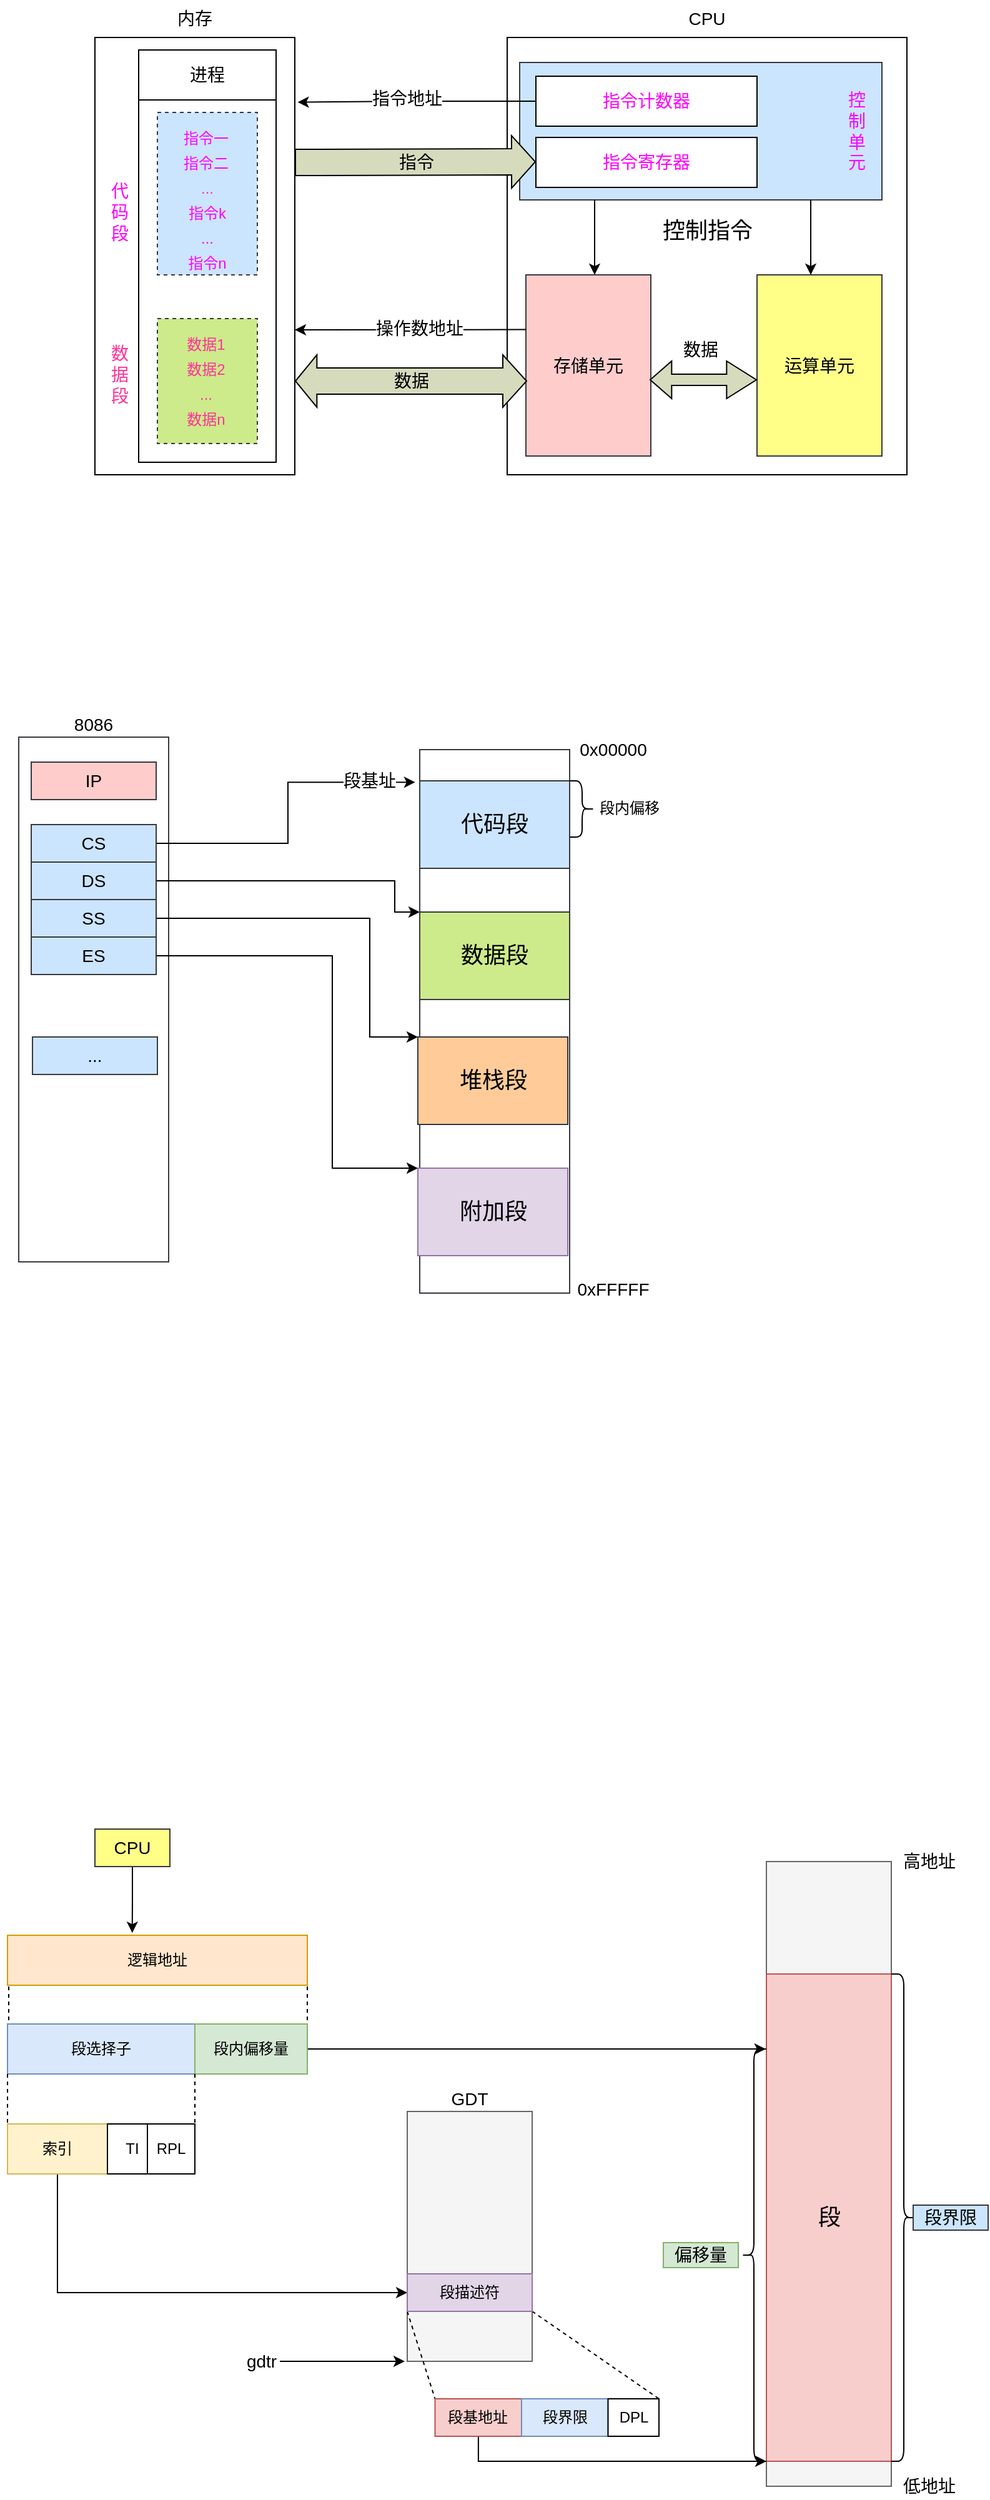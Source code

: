 <mxfile version="18.0.2" type="github">
  <diagram id="wK2k5UwERb_qMLPXQcVo" name="Page-1">
    <mxGraphModel dx="1251" dy="660" grid="1" gridSize="10" guides="1" tooltips="1" connect="1" arrows="1" fold="1" page="1" pageScale="1" pageWidth="1169" pageHeight="1654" math="0" shadow="0">
      <root>
        <mxCell id="0" />
        <mxCell id="1" parent="0" />
        <mxCell id="boY7fO-AjZwTI4k-ok0t-47" value="" style="rounded=0;whiteSpace=wrap;html=1;fontSize=14;fontColor=#FF3399;gradientColor=none;" vertex="1" parent="1">
          <mxGeometry x="190" y="130" width="160" height="350" as="geometry" />
        </mxCell>
        <mxCell id="boY7fO-AjZwTI4k-ok0t-27" value="" style="rounded=0;whiteSpace=wrap;html=1;fontSize=14;fontColor=#000000;gradientColor=none;" vertex="1" parent="1">
          <mxGeometry x="225" y="180" width="110" height="290" as="geometry" />
        </mxCell>
        <mxCell id="boY7fO-AjZwTI4k-ok0t-17" value="内存" style="text;html=1;strokeColor=none;fillColor=none;align=center;verticalAlign=middle;whiteSpace=wrap;rounded=0;fontSize=14;" vertex="1" parent="1">
          <mxGeometry x="240" y="100" width="60" height="30" as="geometry" />
        </mxCell>
        <mxCell id="boY7fO-AjZwTI4k-ok0t-18" value="" style="rounded=0;whiteSpace=wrap;html=1;fontSize=14;fillColor=#cce5ff;strokeColor=#36393d;dashed=1;fontColor=#FF3399;" vertex="1" parent="1">
          <mxGeometry x="240" y="190" width="80" height="130" as="geometry" />
        </mxCell>
        <mxCell id="boY7fO-AjZwTI4k-ok0t-19" value="&lt;font style=&quot;font-size: 12px;&quot;&gt;指令一&lt;/font&gt;" style="text;html=1;strokeColor=none;fillColor=none;align=center;verticalAlign=middle;whiteSpace=wrap;rounded=0;dashed=1;fontSize=14;fontColor=#FF00FF;" vertex="1" parent="1">
          <mxGeometry x="249" y="200" width="60" height="20" as="geometry" />
        </mxCell>
        <mxCell id="boY7fO-AjZwTI4k-ok0t-26" value="进程" style="rounded=0;whiteSpace=wrap;html=1;fontSize=14;fontColor=#000000;gradientColor=none;" vertex="1" parent="1">
          <mxGeometry x="225" y="140" width="110" height="40" as="geometry" />
        </mxCell>
        <mxCell id="boY7fO-AjZwTI4k-ok0t-28" value="" style="rounded=0;whiteSpace=wrap;html=1;fontSize=14;fillColor=#cdeb8b;strokeColor=#36393d;dashed=1;" vertex="1" parent="1">
          <mxGeometry x="240" y="355" width="80" height="100" as="geometry" />
        </mxCell>
        <mxCell id="boY7fO-AjZwTI4k-ok0t-31" value="&lt;font style=&quot;font-size: 12px;&quot;&gt;指令二&lt;/font&gt;" style="text;html=1;strokeColor=none;fillColor=none;align=center;verticalAlign=middle;whiteSpace=wrap;rounded=0;dashed=1;fontSize=14;fontColor=#FF00FF;" vertex="1" parent="1">
          <mxGeometry x="249" y="220" width="60" height="20" as="geometry" />
        </mxCell>
        <mxCell id="boY7fO-AjZwTI4k-ok0t-32" value="&lt;span style=&quot;font-size: 12px;&quot;&gt;...&lt;/span&gt;" style="text;html=1;strokeColor=none;fillColor=none;align=center;verticalAlign=middle;whiteSpace=wrap;rounded=0;dashed=1;fontSize=14;fontColor=#FF3399;" vertex="1" parent="1">
          <mxGeometry x="250" y="240" width="60" height="20" as="geometry" />
        </mxCell>
        <mxCell id="boY7fO-AjZwTI4k-ok0t-33" value="&lt;span style=&quot;font-size: 12px;&quot;&gt;指令k&lt;/span&gt;" style="text;html=1;strokeColor=none;fillColor=none;align=center;verticalAlign=middle;whiteSpace=wrap;rounded=0;dashed=1;fontSize=14;fontColor=#FF00FF;" vertex="1" parent="1">
          <mxGeometry x="250" y="260" width="60" height="20" as="geometry" />
        </mxCell>
        <mxCell id="boY7fO-AjZwTI4k-ok0t-34" value="&lt;span style=&quot;font-size: 12px;&quot;&gt;...&lt;/span&gt;" style="text;html=1;strokeColor=none;fillColor=none;align=center;verticalAlign=middle;whiteSpace=wrap;rounded=0;dashed=1;fontSize=14;fontColor=#FF00FF;" vertex="1" parent="1">
          <mxGeometry x="250" y="280" width="60" height="20" as="geometry" />
        </mxCell>
        <mxCell id="boY7fO-AjZwTI4k-ok0t-35" value="&lt;span style=&quot;font-size: 12px;&quot;&gt;指令n&lt;/span&gt;" style="text;html=1;strokeColor=none;fillColor=none;align=center;verticalAlign=middle;whiteSpace=wrap;rounded=0;dashed=1;fontSize=14;fontColor=#FF00FF;" vertex="1" parent="1">
          <mxGeometry x="250" y="300" width="60" height="20" as="geometry" />
        </mxCell>
        <mxCell id="boY7fO-AjZwTI4k-ok0t-36" value="&lt;span style=&quot;font-size: 12px;&quot;&gt;数据1&lt;/span&gt;" style="text;html=1;strokeColor=none;fillColor=none;align=center;verticalAlign=middle;whiteSpace=wrap;rounded=0;dashed=1;fontSize=14;fontColor=#FF3399;" vertex="1" parent="1">
          <mxGeometry x="249" y="365" width="60" height="20" as="geometry" />
        </mxCell>
        <mxCell id="boY7fO-AjZwTI4k-ok0t-37" value="&lt;span style=&quot;font-size: 12px;&quot;&gt;数据2&lt;/span&gt;" style="text;html=1;strokeColor=none;fillColor=none;align=center;verticalAlign=middle;whiteSpace=wrap;rounded=0;dashed=1;fontSize=14;fontColor=#FF3399;" vertex="1" parent="1">
          <mxGeometry x="249" y="385" width="60" height="20" as="geometry" />
        </mxCell>
        <mxCell id="boY7fO-AjZwTI4k-ok0t-38" value="&lt;span style=&quot;font-size: 12px;&quot;&gt;...&lt;/span&gt;" style="text;html=1;strokeColor=none;fillColor=none;align=center;verticalAlign=middle;whiteSpace=wrap;rounded=0;dashed=1;fontSize=14;fontColor=#FF3399;" vertex="1" parent="1">
          <mxGeometry x="249" y="405" width="60" height="20" as="geometry" />
        </mxCell>
        <mxCell id="boY7fO-AjZwTI4k-ok0t-39" value="代&lt;br style=&quot;font-size: 14px;&quot;&gt;码&lt;br style=&quot;font-size: 14px;&quot;&gt;段" style="text;html=1;strokeColor=none;fillColor=none;align=center;verticalAlign=middle;whiteSpace=wrap;rounded=0;fontSize=14;fontColor=#FF00FF;" vertex="1" parent="1">
          <mxGeometry x="180" y="255" width="60" height="30" as="geometry" />
        </mxCell>
        <mxCell id="boY7fO-AjZwTI4k-ok0t-40" value="数&lt;br style=&quot;font-size: 14px;&quot;&gt;据&lt;br style=&quot;font-size: 14px;&quot;&gt;段" style="text;html=1;strokeColor=none;fillColor=none;align=center;verticalAlign=middle;whiteSpace=wrap;rounded=0;fontSize=14;fontColor=#FF3399;" vertex="1" parent="1">
          <mxGeometry x="180" y="385" width="60" height="30" as="geometry" />
        </mxCell>
        <mxCell id="boY7fO-AjZwTI4k-ok0t-42" value="" style="rounded=0;whiteSpace=wrap;html=1;fontSize=14;fontColor=#FF3399;gradientColor=none;" vertex="1" parent="1">
          <mxGeometry x="520" y="130" width="320" height="350" as="geometry" />
        </mxCell>
        <mxCell id="boY7fO-AjZwTI4k-ok0t-43" value="" style="rounded=0;whiteSpace=wrap;html=1;fontSize=14;fillColor=#cce5ff;strokeColor=#36393d;" vertex="1" parent="1">
          <mxGeometry x="530" y="150" width="290" height="110" as="geometry" />
        </mxCell>
        <mxCell id="boY7fO-AjZwTI4k-ok0t-55" style="edgeStyle=orthogonalEdgeStyle;rounded=0;orthogonalLoop=1;jettySize=auto;html=1;entryX=1.014;entryY=0.148;entryDx=0;entryDy=0;entryPerimeter=0;fontSize=14;fontColor=#FF00FF;fillColor=#33FF33;" edge="1" parent="1" source="boY7fO-AjZwTI4k-ok0t-44" target="boY7fO-AjZwTI4k-ok0t-47">
          <mxGeometry relative="1" as="geometry" />
        </mxCell>
        <mxCell id="boY7fO-AjZwTI4k-ok0t-44" value="指令计数器" style="rounded=0;whiteSpace=wrap;html=1;fontSize=14;fontColor=#FF00FF;gradientColor=none;" vertex="1" parent="1">
          <mxGeometry x="543" y="161" width="177" height="40" as="geometry" />
        </mxCell>
        <mxCell id="boY7fO-AjZwTI4k-ok0t-45" value="指令寄存器" style="rounded=0;whiteSpace=wrap;html=1;fontSize=14;fontColor=#FF00FF;gradientColor=none;" vertex="1" parent="1">
          <mxGeometry x="543" y="210" width="177" height="40" as="geometry" />
        </mxCell>
        <mxCell id="boY7fO-AjZwTI4k-ok0t-49" value="指令地址" style="text;html=1;strokeColor=none;fillColor=none;align=center;verticalAlign=middle;whiteSpace=wrap;rounded=0;fontSize=14;labelBackgroundColor=default;" vertex="1" parent="1">
          <mxGeometry x="410" y="164" width="60" height="30" as="geometry" />
        </mxCell>
        <mxCell id="boY7fO-AjZwTI4k-ok0t-51" value="&lt;span style=&quot;font-size: 12px;&quot;&gt;数据n&lt;/span&gt;" style="text;html=1;strokeColor=none;fillColor=none;align=center;verticalAlign=middle;whiteSpace=wrap;rounded=0;dashed=1;fontSize=14;fontColor=#FF3399;" vertex="1" parent="1">
          <mxGeometry x="249" y="425" width="60" height="20" as="geometry" />
        </mxCell>
        <mxCell id="boY7fO-AjZwTI4k-ok0t-52" value="存储单元" style="rounded=0;whiteSpace=wrap;html=1;fontSize=14;fillColor=#ffcccc;strokeColor=#36393d;" vertex="1" parent="1">
          <mxGeometry x="535" y="320" width="100" height="145" as="geometry" />
        </mxCell>
        <mxCell id="boY7fO-AjZwTI4k-ok0t-53" value="控&lt;br&gt;制&lt;br&gt;单&lt;br&gt;元" style="text;html=1;strokeColor=none;fillColor=none;align=center;verticalAlign=middle;whiteSpace=wrap;rounded=0;labelBackgroundColor=none;comic=1;fontSize=14;fontColor=#FF00FF;" vertex="1" parent="1">
          <mxGeometry x="770" y="190" width="60" height="30" as="geometry" />
        </mxCell>
        <mxCell id="boY7fO-AjZwTI4k-ok0t-60" value="" style="shape=flexArrow;endArrow=classic;startArrow=classic;html=1;rounded=0;fontSize=14;fontColor=#FF00FF;fillColor=#D6DBBE;width=21;startSize=5.39;" edge="1" parent="1">
          <mxGeometry width="100" height="100" relative="1" as="geometry">
            <mxPoint x="350" y="405" as="sourcePoint" />
            <mxPoint x="536" y="405" as="targetPoint" />
          </mxGeometry>
        </mxCell>
        <mxCell id="boY7fO-AjZwTI4k-ok0t-61" value="数据" style="edgeLabel;html=1;align=center;verticalAlign=middle;resizable=0;points=[];fontSize=14;fontColor=#000000;labelBackgroundColor=none;" vertex="1" connectable="0" parent="boY7fO-AjZwTI4k-ok0t-60">
          <mxGeometry x="0.076" y="-3" relative="1" as="geometry">
            <mxPoint x="-7" y="-3" as="offset" />
          </mxGeometry>
        </mxCell>
        <mxCell id="boY7fO-AjZwTI4k-ok0t-62" value="" style="endArrow=classic;html=1;rounded=0;fontSize=14;fontColor=#FF00FF;fillColor=#33FF33;exitX=0.002;exitY=0.302;exitDx=0;exitDy=0;exitPerimeter=0;" edge="1" parent="1" source="boY7fO-AjZwTI4k-ok0t-52">
          <mxGeometry width="50" height="50" relative="1" as="geometry">
            <mxPoint x="490" y="364" as="sourcePoint" />
            <mxPoint x="350" y="364" as="targetPoint" />
          </mxGeometry>
        </mxCell>
        <mxCell id="boY7fO-AjZwTI4k-ok0t-63" value="操作数地址" style="text;html=1;strokeColor=none;fillColor=none;align=center;verticalAlign=middle;whiteSpace=wrap;rounded=0;fontSize=14;labelBackgroundColor=default;" vertex="1" parent="1">
          <mxGeometry x="410" y="348" width="80" height="30" as="geometry" />
        </mxCell>
        <mxCell id="boY7fO-AjZwTI4k-ok0t-64" value="运算单元" style="rounded=0;whiteSpace=wrap;html=1;fontSize=14;fillColor=#ffff88;strokeColor=#36393d;" vertex="1" parent="1">
          <mxGeometry x="720" y="320" width="100" height="145" as="geometry" />
        </mxCell>
        <mxCell id="boY7fO-AjZwTI4k-ok0t-69" value="" style="endArrow=classic;html=1;rounded=0;fontSize=14;fontColor=#FF00FF;fillColor=#33FF33;" edge="1" parent="1">
          <mxGeometry width="50" height="50" relative="1" as="geometry">
            <mxPoint x="590" y="260" as="sourcePoint" />
            <mxPoint x="590" y="320" as="targetPoint" />
          </mxGeometry>
        </mxCell>
        <mxCell id="boY7fO-AjZwTI4k-ok0t-70" value="" style="endArrow=classic;html=1;rounded=0;fontSize=14;fontColor=#FF00FF;fillColor=#33FF33;" edge="1" parent="1">
          <mxGeometry width="50" height="50" relative="1" as="geometry">
            <mxPoint x="763" y="260" as="sourcePoint" />
            <mxPoint x="763" y="320" as="targetPoint" />
          </mxGeometry>
        </mxCell>
        <mxCell id="boY7fO-AjZwTI4k-ok0t-71" value="" style="shape=flexArrow;endArrow=classic;startArrow=none;html=1;rounded=0;fontSize=14;fontColor=#FF00FF;fillColor=#D6DBBE;width=21;startSize=5.39;startFill=0;" edge="1" parent="1">
          <mxGeometry width="100" height="100" relative="1" as="geometry">
            <mxPoint x="350" y="230" as="sourcePoint" />
            <mxPoint x="543" y="229.5" as="targetPoint" />
          </mxGeometry>
        </mxCell>
        <mxCell id="boY7fO-AjZwTI4k-ok0t-72" value="指令" style="edgeLabel;html=1;align=center;verticalAlign=middle;resizable=0;points=[];fontSize=14;fontColor=#000000;labelBackgroundColor=none;" vertex="1" connectable="0" parent="boY7fO-AjZwTI4k-ok0t-71">
          <mxGeometry x="0.076" y="-3" relative="1" as="geometry">
            <mxPoint x="-7" y="-3" as="offset" />
          </mxGeometry>
        </mxCell>
        <mxCell id="boY7fO-AjZwTI4k-ok0t-73" value="" style="shape=flexArrow;endArrow=classic;startArrow=classic;html=1;rounded=0;fontSize=14;fontColor=#FF00FF;fillColor=#D6DBBE;width=9;startSize=5.39;endSize=7.61;" edge="1" parent="1">
          <mxGeometry width="100" height="100" relative="1" as="geometry">
            <mxPoint x="634" y="404" as="sourcePoint" />
            <mxPoint x="720" y="404" as="targetPoint" />
          </mxGeometry>
        </mxCell>
        <mxCell id="boY7fO-AjZwTI4k-ok0t-75" value="CPU" style="text;html=1;strokeColor=none;fillColor=none;align=center;verticalAlign=middle;whiteSpace=wrap;rounded=0;labelBackgroundColor=none;comic=1;fontSize=14;fontColor=#000000;" vertex="1" parent="1">
          <mxGeometry x="650" y="100" width="60" height="30" as="geometry" />
        </mxCell>
        <mxCell id="boY7fO-AjZwTI4k-ok0t-76" value="数据" style="text;html=1;strokeColor=none;fillColor=none;align=center;verticalAlign=middle;whiteSpace=wrap;rounded=0;labelBackgroundColor=none;comic=1;fontSize=14;fontColor=#000000;" vertex="1" parent="1">
          <mxGeometry x="645" y="365" width="60" height="30" as="geometry" />
        </mxCell>
        <mxCell id="boY7fO-AjZwTI4k-ok0t-77" value="控制指令" style="text;html=1;strokeColor=none;fillColor=none;align=center;verticalAlign=middle;whiteSpace=wrap;rounded=0;labelBackgroundColor=none;comic=1;fontSize=18;fontColor=#000000;" vertex="1" parent="1">
          <mxGeometry x="632.5" y="270" width="95" height="30" as="geometry" />
        </mxCell>
        <mxCell id="boY7fO-AjZwTI4k-ok0t-82" value="8086" style="text;html=1;strokeColor=none;fillColor=none;align=center;verticalAlign=middle;whiteSpace=wrap;rounded=0;labelBackgroundColor=none;comic=0;fontSize=14;fontColor=#000000;" vertex="1" parent="1">
          <mxGeometry x="159" y="670" width="60" height="20" as="geometry" />
        </mxCell>
        <mxCell id="boY7fO-AjZwTI4k-ok0t-111" value="" style="rounded=0;whiteSpace=wrap;html=1;labelBackgroundColor=none;comic=0;fontSize=18;fillColor=none;strokeColor=#36393d;" vertex="1" parent="1">
          <mxGeometry x="129" y="690" width="120" height="420" as="geometry" />
        </mxCell>
        <mxCell id="boY7fO-AjZwTI4k-ok0t-126" style="edgeStyle=orthogonalEdgeStyle;rounded=0;orthogonalLoop=1;jettySize=auto;html=1;entryX=-0.03;entryY=0.06;entryDx=0;entryDy=0;entryPerimeter=0;fontSize=14;fontColor=#000000;startArrow=none;startFill=0;fillColor=#D6DBBE;" edge="1" parent="1" source="boY7fO-AjZwTI4k-ok0t-112" target="boY7fO-AjZwTI4k-ok0t-117">
          <mxGeometry relative="1" as="geometry" />
        </mxCell>
        <mxCell id="boY7fO-AjZwTI4k-ok0t-112" value="CS" style="rounded=0;whiteSpace=wrap;html=1;labelBackgroundColor=none;comic=0;fontSize=14;fillColor=#cce5ff;strokeColor=#36393d;" vertex="1" parent="1">
          <mxGeometry x="139" y="760" width="100" height="30" as="geometry" />
        </mxCell>
        <mxCell id="boY7fO-AjZwTI4k-ok0t-127" style="edgeStyle=orthogonalEdgeStyle;rounded=0;orthogonalLoop=1;jettySize=auto;html=1;entryX=0;entryY=0;entryDx=0;entryDy=0;fontSize=14;fontColor=#000000;startArrow=none;startFill=0;fillColor=#D6DBBE;" edge="1" parent="1" source="boY7fO-AjZwTI4k-ok0t-113" target="boY7fO-AjZwTI4k-ok0t-119">
          <mxGeometry relative="1" as="geometry">
            <Array as="points">
              <mxPoint x="430" y="805" />
              <mxPoint x="430" y="830" />
            </Array>
          </mxGeometry>
        </mxCell>
        <mxCell id="boY7fO-AjZwTI4k-ok0t-113" value="DS" style="rounded=0;whiteSpace=wrap;html=1;labelBackgroundColor=none;comic=0;fontSize=14;fillColor=#cce5ff;strokeColor=#36393d;" vertex="1" parent="1">
          <mxGeometry x="139" y="790" width="100" height="30" as="geometry" />
        </mxCell>
        <mxCell id="boY7fO-AjZwTI4k-ok0t-128" style="edgeStyle=orthogonalEdgeStyle;rounded=0;orthogonalLoop=1;jettySize=auto;html=1;entryX=0;entryY=0;entryDx=0;entryDy=0;fontSize=14;fontColor=#000000;startArrow=none;startFill=0;fillColor=#D6DBBE;" edge="1" parent="1" source="boY7fO-AjZwTI4k-ok0t-114" target="boY7fO-AjZwTI4k-ok0t-120">
          <mxGeometry relative="1" as="geometry">
            <Array as="points">
              <mxPoint x="410" y="835" />
              <mxPoint x="410" y="930" />
            </Array>
          </mxGeometry>
        </mxCell>
        <mxCell id="boY7fO-AjZwTI4k-ok0t-114" value="SS" style="rounded=0;whiteSpace=wrap;html=1;labelBackgroundColor=none;comic=0;fontSize=14;fillColor=#cce5ff;strokeColor=#36393d;" vertex="1" parent="1">
          <mxGeometry x="139" y="820" width="100" height="30" as="geometry" />
        </mxCell>
        <mxCell id="boY7fO-AjZwTI4k-ok0t-129" style="edgeStyle=orthogonalEdgeStyle;rounded=0;orthogonalLoop=1;jettySize=auto;html=1;entryX=0;entryY=0;entryDx=0;entryDy=0;fontSize=14;fontColor=#000000;startArrow=none;startFill=0;fillColor=#D6DBBE;" edge="1" parent="1" source="boY7fO-AjZwTI4k-ok0t-115" target="boY7fO-AjZwTI4k-ok0t-121">
          <mxGeometry relative="1" as="geometry">
            <Array as="points">
              <mxPoint x="380" y="865" />
              <mxPoint x="380" y="1035" />
            </Array>
          </mxGeometry>
        </mxCell>
        <mxCell id="boY7fO-AjZwTI4k-ok0t-115" value="ES" style="rounded=0;whiteSpace=wrap;html=1;labelBackgroundColor=none;comic=0;fontSize=14;fillColor=#cce5ff;strokeColor=#36393d;" vertex="1" parent="1">
          <mxGeometry x="139" y="850" width="100" height="30" as="geometry" />
        </mxCell>
        <mxCell id="boY7fO-AjZwTI4k-ok0t-116" value="IP" style="rounded=0;whiteSpace=wrap;html=1;labelBackgroundColor=none;comic=0;fontSize=14;fillColor=#ffcccc;strokeColor=#36393d;" vertex="1" parent="1">
          <mxGeometry x="139" y="710" width="100" height="30" as="geometry" />
        </mxCell>
        <mxCell id="boY7fO-AjZwTI4k-ok0t-117" value="" style="rounded=0;whiteSpace=wrap;html=1;labelBackgroundColor=none;comic=0;fontSize=18;fillColor=none;strokeColor=#36393d;" vertex="1" parent="1">
          <mxGeometry x="450" y="700" width="120" height="435" as="geometry" />
        </mxCell>
        <mxCell id="boY7fO-AjZwTI4k-ok0t-118" value="代码段" style="rounded=0;whiteSpace=wrap;html=1;labelBackgroundColor=none;comic=0;fontSize=18;fillColor=#cce5ff;strokeColor=#36393d;" vertex="1" parent="1">
          <mxGeometry x="450" y="725" width="120" height="70" as="geometry" />
        </mxCell>
        <mxCell id="boY7fO-AjZwTI4k-ok0t-119" value="数据段" style="rounded=0;whiteSpace=wrap;html=1;labelBackgroundColor=none;comic=0;fontSize=18;fillColor=#cdeb8b;strokeColor=#36393d;" vertex="1" parent="1">
          <mxGeometry x="450" y="830" width="120" height="70" as="geometry" />
        </mxCell>
        <mxCell id="boY7fO-AjZwTI4k-ok0t-120" value="堆栈段" style="rounded=0;whiteSpace=wrap;html=1;labelBackgroundColor=none;comic=0;fontSize=18;fillColor=#ffcc99;strokeColor=#36393d;" vertex="1" parent="1">
          <mxGeometry x="448.5" y="930" width="120" height="70" as="geometry" />
        </mxCell>
        <mxCell id="boY7fO-AjZwTI4k-ok0t-121" value="附加段" style="rounded=0;whiteSpace=wrap;html=1;labelBackgroundColor=none;comic=0;fontSize=18;fillColor=#e1d5e7;strokeColor=#9673a6;" vertex="1" parent="1">
          <mxGeometry x="448.5" y="1035" width="120" height="70" as="geometry" />
        </mxCell>
        <mxCell id="boY7fO-AjZwTI4k-ok0t-123" value="0x00000" style="text;html=1;strokeColor=none;fillColor=none;align=center;verticalAlign=middle;whiteSpace=wrap;rounded=0;labelBackgroundColor=none;comic=0;fontSize=14;fontColor=#000000;" vertex="1" parent="1">
          <mxGeometry x="575" y="690" width="60" height="20" as="geometry" />
        </mxCell>
        <mxCell id="boY7fO-AjZwTI4k-ok0t-124" value="0xFFFFF" style="text;html=1;strokeColor=none;fillColor=none;align=center;verticalAlign=middle;whiteSpace=wrap;rounded=0;labelBackgroundColor=none;comic=0;fontSize=14;fontColor=#000000;" vertex="1" parent="1">
          <mxGeometry x="575" y="1122" width="60" height="20" as="geometry" />
        </mxCell>
        <mxCell id="boY7fO-AjZwTI4k-ok0t-130" value="段基址" style="text;html=1;strokeColor=none;fillColor=none;align=center;verticalAlign=middle;whiteSpace=wrap;rounded=0;labelBackgroundColor=default;comic=0;fontSize=14;fontColor=#000000;" vertex="1" parent="1">
          <mxGeometry x="380" y="710" width="60" height="30" as="geometry" />
        </mxCell>
        <mxCell id="boY7fO-AjZwTI4k-ok0t-132" value="" style="shape=curlyBracket;whiteSpace=wrap;html=1;rounded=1;flipH=1;labelBackgroundColor=none;comic=0;fontSize=14;fontColor=#000000;fillColor=none;gradientColor=none;" vertex="1" parent="1">
          <mxGeometry x="570" y="725" width="20" height="45" as="geometry" />
        </mxCell>
        <mxCell id="boY7fO-AjZwTI4k-ok0t-134" value="段内偏移" style="text;html=1;strokeColor=none;fillColor=none;align=center;verticalAlign=middle;whiteSpace=wrap;rounded=0;labelBackgroundColor=none;comic=0;fontSize=12;fontColor=#000000;" vertex="1" parent="1">
          <mxGeometry x="589" y="731.5" width="58" height="30" as="geometry" />
        </mxCell>
        <mxCell id="boY7fO-AjZwTI4k-ok0t-135" value="..." style="rounded=0;whiteSpace=wrap;html=1;labelBackgroundColor=none;comic=0;fontSize=14;fillColor=#cce5ff;strokeColor=#36393d;" vertex="1" parent="1">
          <mxGeometry x="140" y="930" width="100" height="30" as="geometry" />
        </mxCell>
        <mxCell id="boY7fO-AjZwTI4k-ok0t-137" value="段选择子" style="rounded=0;whiteSpace=wrap;html=1;labelBackgroundColor=none;comic=0;fontSize=12;fillColor=#dae8fc;strokeColor=#6c8ebf;" vertex="1" parent="1">
          <mxGeometry x="120" y="1720" width="150" height="40" as="geometry" />
        </mxCell>
        <mxCell id="boY7fO-AjZwTI4k-ok0t-167" style="edgeStyle=orthogonalEdgeStyle;rounded=0;orthogonalLoop=1;jettySize=auto;html=1;entryX=-0.006;entryY=0.154;entryDx=0;entryDy=0;entryPerimeter=0;fontSize=12;fontColor=#000000;startArrow=none;startFill=0;endArrow=classic;endFill=1;fillColor=#D6DBBE;" edge="1" parent="1" source="boY7fO-AjZwTI4k-ok0t-138" target="boY7fO-AjZwTI4k-ok0t-159">
          <mxGeometry relative="1" as="geometry" />
        </mxCell>
        <mxCell id="boY7fO-AjZwTI4k-ok0t-138" value="段内偏移量" style="rounded=0;whiteSpace=wrap;html=1;labelBackgroundColor=none;comic=0;fontSize=12;fillColor=#d5e8d4;strokeColor=#82b366;" vertex="1" parent="1">
          <mxGeometry x="270" y="1720" width="90" height="40" as="geometry" />
        </mxCell>
        <mxCell id="boY7fO-AjZwTI4k-ok0t-164" style="edgeStyle=orthogonalEdgeStyle;rounded=0;orthogonalLoop=1;jettySize=auto;html=1;entryX=0;entryY=0.5;entryDx=0;entryDy=0;fontSize=12;fontColor=#000000;startArrow=none;startFill=0;endArrow=classic;endFill=1;fillColor=#D6DBBE;" edge="1" parent="1" source="boY7fO-AjZwTI4k-ok0t-139" target="boY7fO-AjZwTI4k-ok0t-146">
          <mxGeometry relative="1" as="geometry">
            <Array as="points">
              <mxPoint x="160" y="1935" />
            </Array>
          </mxGeometry>
        </mxCell>
        <mxCell id="boY7fO-AjZwTI4k-ok0t-139" value="索引" style="rounded=0;whiteSpace=wrap;html=1;labelBackgroundColor=none;comic=0;fontSize=12;fillColor=#fff2cc;strokeColor=#d6b656;" vertex="1" parent="1">
          <mxGeometry x="120" y="1800" width="80" height="40" as="geometry" />
        </mxCell>
        <mxCell id="boY7fO-AjZwTI4k-ok0t-140" value="TI" style="rounded=0;whiteSpace=wrap;html=1;labelBackgroundColor=none;comic=0;fontSize=12;" vertex="1" parent="1">
          <mxGeometry x="200" y="1800" width="40" height="40" as="geometry" />
        </mxCell>
        <mxCell id="boY7fO-AjZwTI4k-ok0t-142" value="" style="line;strokeWidth=1;direction=south;html=1;labelBackgroundColor=default;comic=0;fontSize=12;fontColor=#000000;fillColor=none;gradientColor=none;dashed=1;" vertex="1" parent="1">
          <mxGeometry x="115" y="1760" width="10" height="40" as="geometry" />
        </mxCell>
        <mxCell id="boY7fO-AjZwTI4k-ok0t-143" value="" style="line;strokeWidth=1;direction=south;html=1;labelBackgroundColor=default;comic=0;fontSize=12;fontColor=#000000;fillColor=none;gradientColor=none;dashed=1;" vertex="1" parent="1">
          <mxGeometry x="265" y="1760" width="10" height="40" as="geometry" />
        </mxCell>
        <mxCell id="boY7fO-AjZwTI4k-ok0t-144" value="RPL" style="rounded=0;whiteSpace=wrap;html=1;labelBackgroundColor=none;comic=0;fontSize=12;" vertex="1" parent="1">
          <mxGeometry x="232" y="1800" width="38" height="40" as="geometry" />
        </mxCell>
        <mxCell id="boY7fO-AjZwTI4k-ok0t-145" value="" style="rounded=0;whiteSpace=wrap;html=1;labelBackgroundColor=none;comic=0;fontSize=18;fillColor=#f5f5f5;strokeColor=#666666;fontColor=#333333;" vertex="1" parent="1">
          <mxGeometry x="440" y="1790" width="100" height="200" as="geometry" />
        </mxCell>
        <mxCell id="boY7fO-AjZwTI4k-ok0t-151" style="rounded=0;orthogonalLoop=1;jettySize=auto;html=1;entryX=0;entryY=0;entryDx=0;entryDy=0;fontSize=12;fontColor=#000000;startArrow=none;startFill=0;fillColor=#D6DBBE;exitX=0;exitY=1;exitDx=0;exitDy=0;dashed=1;endArrow=none;endFill=0;" edge="1" parent="1" source="boY7fO-AjZwTI4k-ok0t-146" target="boY7fO-AjZwTI4k-ok0t-147">
          <mxGeometry relative="1" as="geometry" />
        </mxCell>
        <mxCell id="boY7fO-AjZwTI4k-ok0t-153" style="edgeStyle=none;rounded=0;orthogonalLoop=1;jettySize=auto;html=1;entryX=1;entryY=0;entryDx=0;entryDy=0;dashed=1;fontSize=12;fontColor=#000000;startArrow=none;startFill=0;endArrow=none;endFill=0;fillColor=#D6DBBE;exitX=1;exitY=1;exitDx=0;exitDy=0;" edge="1" parent="1" source="boY7fO-AjZwTI4k-ok0t-146" target="boY7fO-AjZwTI4k-ok0t-149">
          <mxGeometry relative="1" as="geometry" />
        </mxCell>
        <mxCell id="boY7fO-AjZwTI4k-ok0t-146" value="段描述符" style="rounded=0;whiteSpace=wrap;html=1;labelBackgroundColor=none;comic=0;fontSize=12;fillColor=#e1d5e7;strokeColor=#9673a6;" vertex="1" parent="1">
          <mxGeometry x="440" y="1920" width="100" height="30" as="geometry" />
        </mxCell>
        <mxCell id="boY7fO-AjZwTI4k-ok0t-165" style="edgeStyle=orthogonalEdgeStyle;rounded=0;orthogonalLoop=1;jettySize=auto;html=1;entryX=0;entryY=1;entryDx=0;entryDy=0;fontSize=12;fontColor=#000000;startArrow=none;startFill=0;endArrow=classic;endFill=1;fillColor=#D6DBBE;" edge="1" parent="1" source="boY7fO-AjZwTI4k-ok0t-147" target="boY7fO-AjZwTI4k-ok0t-159">
          <mxGeometry relative="1" as="geometry">
            <Array as="points">
              <mxPoint x="497" y="2070" />
            </Array>
          </mxGeometry>
        </mxCell>
        <mxCell id="boY7fO-AjZwTI4k-ok0t-147" value="段基地址" style="rounded=0;whiteSpace=wrap;html=1;labelBackgroundColor=none;comic=0;fontSize=12;fillColor=#f8cecc;strokeColor=#b85450;" vertex="1" parent="1">
          <mxGeometry x="462.25" y="2020" width="69.25" height="30" as="geometry" />
        </mxCell>
        <mxCell id="boY7fO-AjZwTI4k-ok0t-148" value="段界限" style="rounded=0;whiteSpace=wrap;html=1;labelBackgroundColor=none;comic=0;fontSize=12;fillColor=#dae8fc;strokeColor=#6c8ebf;" vertex="1" parent="1">
          <mxGeometry x="531.5" y="2020" width="69.25" height="30" as="geometry" />
        </mxCell>
        <mxCell id="boY7fO-AjZwTI4k-ok0t-149" value="DPL" style="rounded=0;whiteSpace=wrap;html=1;labelBackgroundColor=none;comic=0;fontSize=12;" vertex="1" parent="1">
          <mxGeometry x="600.75" y="2020" width="40.75" height="30" as="geometry" />
        </mxCell>
        <mxCell id="boY7fO-AjZwTI4k-ok0t-154" value="GDT" style="text;html=1;strokeColor=none;fillColor=none;align=center;verticalAlign=middle;whiteSpace=wrap;rounded=0;labelBackgroundColor=none;comic=0;fontSize=14;fontColor=#000000;" vertex="1" parent="1">
          <mxGeometry x="460" y="1770" width="60" height="20" as="geometry" />
        </mxCell>
        <mxCell id="boY7fO-AjZwTI4k-ok0t-156" style="edgeStyle=none;rounded=0;orthogonalLoop=1;jettySize=auto;html=1;fontSize=12;fontColor=#000000;startArrow=none;startFill=0;endArrow=classic;endFill=1;fillColor=#D6DBBE;" edge="1" parent="1" source="boY7fO-AjZwTI4k-ok0t-155">
          <mxGeometry relative="1" as="geometry">
            <mxPoint x="438" y="1990" as="targetPoint" />
          </mxGeometry>
        </mxCell>
        <mxCell id="boY7fO-AjZwTI4k-ok0t-155" value="gdtr" style="text;html=1;strokeColor=none;fillColor=none;align=center;verticalAlign=middle;whiteSpace=wrap;rounded=0;labelBackgroundColor=none;comic=0;fontSize=14;fontColor=#000000;" vertex="1" parent="1">
          <mxGeometry x="309" y="1980" width="29" height="20" as="geometry" />
        </mxCell>
        <mxCell id="boY7fO-AjZwTI4k-ok0t-158" value="" style="rounded=0;whiteSpace=wrap;html=1;labelBackgroundColor=none;comic=0;fontSize=18;fillColor=#f5f5f5;strokeColor=#666666;fontColor=#333333;" vertex="1" parent="1">
          <mxGeometry x="727.5" y="1590" width="100" height="500" as="geometry" />
        </mxCell>
        <mxCell id="boY7fO-AjZwTI4k-ok0t-159" value="段" style="rounded=0;whiteSpace=wrap;html=1;labelBackgroundColor=none;comic=0;fontSize=18;fillColor=#f8cecc;strokeColor=#b85450;" vertex="1" parent="1">
          <mxGeometry x="727.5" y="1680" width="100" height="390" as="geometry" />
        </mxCell>
        <mxCell id="boY7fO-AjZwTI4k-ok0t-161" value="高地址" style="text;html=1;strokeColor=none;fillColor=none;align=center;verticalAlign=middle;whiteSpace=wrap;rounded=0;labelBackgroundColor=none;comic=0;fontSize=14;fontColor=#000000;" vertex="1" parent="1">
          <mxGeometry x="827.5" y="1580" width="60" height="20" as="geometry" />
        </mxCell>
        <mxCell id="boY7fO-AjZwTI4k-ok0t-162" value="低地址" style="text;html=1;strokeColor=none;fillColor=none;align=center;verticalAlign=middle;whiteSpace=wrap;rounded=0;labelBackgroundColor=none;comic=0;fontSize=14;fontColor=#000000;" vertex="1" parent="1">
          <mxGeometry x="827.5" y="2080" width="60" height="20" as="geometry" />
        </mxCell>
        <mxCell id="boY7fO-AjZwTI4k-ok0t-163" value="" style="shape=curlyBracket;whiteSpace=wrap;html=1;rounded=1;flipH=1;labelBackgroundColor=default;comic=0;fontSize=12;fontColor=#000000;strokeWidth=1;fillColor=none;gradientColor=none;" vertex="1" parent="1">
          <mxGeometry x="827.5" y="1680" width="20" height="390" as="geometry" />
        </mxCell>
        <mxCell id="boY7fO-AjZwTI4k-ok0t-166" value="段界限" style="text;html=1;strokeColor=#36393d;fillColor=#cce5ff;align=center;verticalAlign=middle;whiteSpace=wrap;rounded=0;labelBackgroundColor=none;comic=0;fontSize=14;" vertex="1" parent="1">
          <mxGeometry x="845" y="1865" width="60" height="20" as="geometry" />
        </mxCell>
        <mxCell id="boY7fO-AjZwTI4k-ok0t-168" value="" style="shape=curlyBracket;whiteSpace=wrap;html=1;rounded=1;labelBackgroundColor=default;comic=0;fontSize=12;fontColor=#000000;strokeWidth=1;fillColor=none;gradientColor=none;" vertex="1" parent="1">
          <mxGeometry x="707.5" y="1740" width="20" height="330" as="geometry" />
        </mxCell>
        <mxCell id="boY7fO-AjZwTI4k-ok0t-169" value="偏移量" style="text;html=1;strokeColor=#82b366;fillColor=#d5e8d4;align=center;verticalAlign=middle;whiteSpace=wrap;rounded=0;labelBackgroundColor=none;comic=0;fontSize=14;" vertex="1" parent="1">
          <mxGeometry x="645" y="1895" width="60" height="20" as="geometry" />
        </mxCell>
        <mxCell id="boY7fO-AjZwTI4k-ok0t-170" value="逻辑地址" style="rounded=0;whiteSpace=wrap;html=1;labelBackgroundColor=none;comic=0;fontSize=12;fillColor=#ffe6cc;strokeColor=#d79b00;" vertex="1" parent="1">
          <mxGeometry x="120" y="1649" width="240" height="40" as="geometry" />
        </mxCell>
        <mxCell id="boY7fO-AjZwTI4k-ok0t-171" value="" style="line;strokeWidth=1;direction=south;html=1;labelBackgroundColor=default;comic=0;fontSize=12;fontColor=#000000;fillColor=none;gradientColor=none;dashed=1;" vertex="1" parent="1">
          <mxGeometry x="116" y="1690" width="10" height="30" as="geometry" />
        </mxCell>
        <mxCell id="boY7fO-AjZwTI4k-ok0t-172" value="" style="line;strokeWidth=1;direction=south;html=1;labelBackgroundColor=default;comic=0;fontSize=12;fontColor=#000000;fillColor=none;gradientColor=none;dashed=1;" vertex="1" parent="1">
          <mxGeometry x="355" y="1690" width="10" height="28" as="geometry" />
        </mxCell>
        <mxCell id="boY7fO-AjZwTI4k-ok0t-174" style="edgeStyle=orthogonalEdgeStyle;rounded=0;orthogonalLoop=1;jettySize=auto;html=1;entryX=0.416;entryY=-0.048;entryDx=0;entryDy=0;entryPerimeter=0;fontSize=12;fontColor=#000000;startArrow=none;startFill=0;endArrow=classic;endFill=1;fillColor=#D6DBBE;" edge="1" parent="1" source="boY7fO-AjZwTI4k-ok0t-173" target="boY7fO-AjZwTI4k-ok0t-170">
          <mxGeometry relative="1" as="geometry" />
        </mxCell>
        <mxCell id="boY7fO-AjZwTI4k-ok0t-173" value="CPU" style="text;html=1;strokeColor=#36393d;fillColor=#ffff88;align=center;verticalAlign=middle;whiteSpace=wrap;rounded=0;labelBackgroundColor=none;comic=0;fontSize=14;" vertex="1" parent="1">
          <mxGeometry x="190" y="1564" width="60" height="30" as="geometry" />
        </mxCell>
      </root>
    </mxGraphModel>
  </diagram>
</mxfile>
